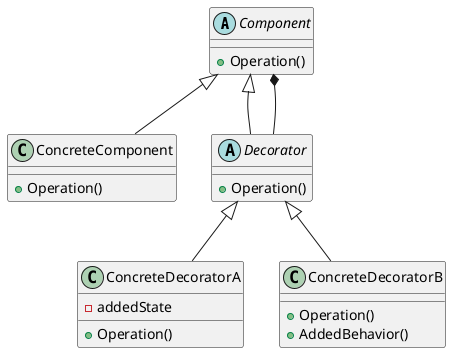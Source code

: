 ﻿@startuml
abstract class Component {
 +Operation()
}
Class ConcreteComponent {
 +Operation()
}
abstract class Decorator {
 +Operation()
}

Component <|-- ConcreteComponent
Component <|-- Decorator
Component *-- Decorator

class ConcreteDecoratorA {
 -addedState
 +Operation()
}

class ConcreteDecoratorB {
 +Operation()
 +AddedBehavior()
}

Decorator <|-- ConcreteDecoratorA
Decorator <|-- ConcreteDecoratorB
@enduml